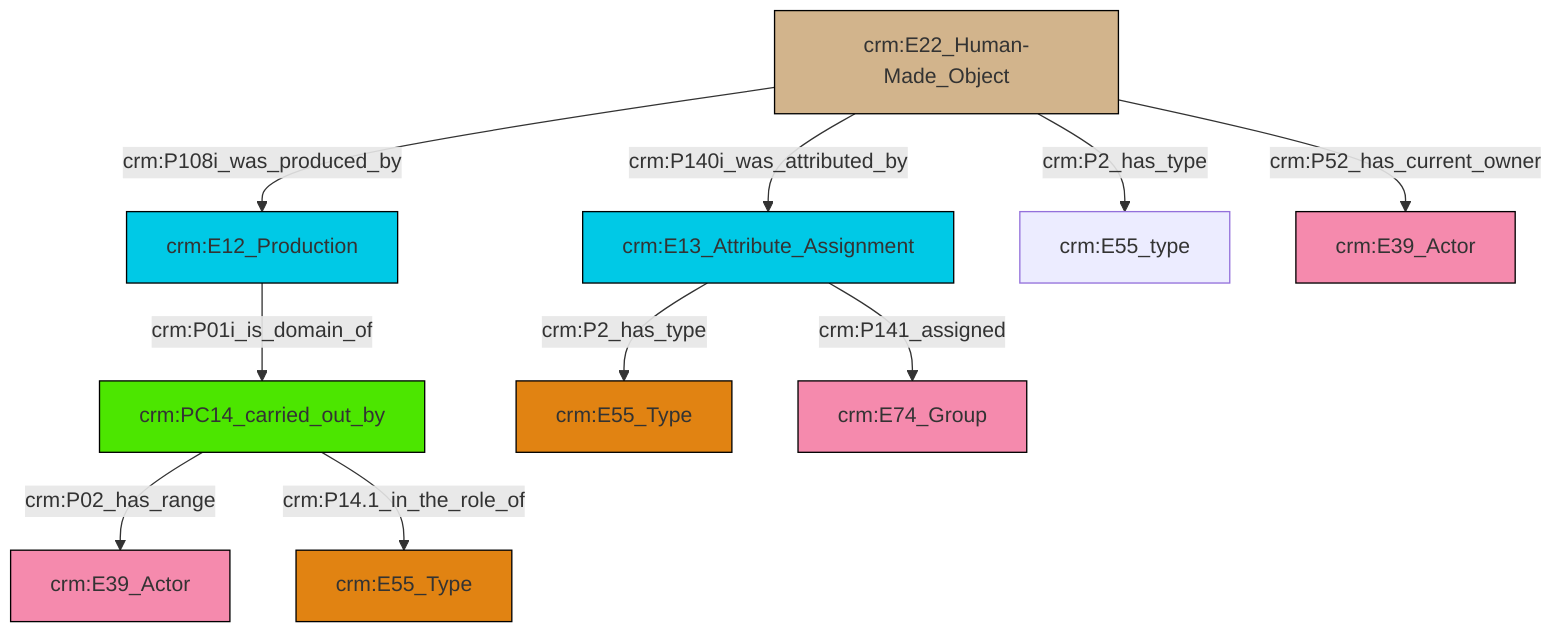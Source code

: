 graph TD
classDef Literal fill:#f2f2f2,stroke:#000000;
classDef CRM_Entity fill:#FFFFFF,stroke:#000000;
classDef Temporal_Entity fill:#00C9E6, stroke:#000000;
classDef Type fill:#E18312, stroke:#000000;
classDef Time-Span fill:#2C9C91, stroke:#000000;
classDef Appellation fill:#FFEB7F, stroke:#000000;
classDef Place fill:#008836, stroke:#000000;
classDef Persistent_Item fill:#B266B2, stroke:#000000;
classDef Conceptual_Object fill:#FFD700, stroke:#000000;
classDef Physical_Thing fill:#D2B48C, stroke:#000000;
classDef Actor fill:#f58aad, stroke:#000000;
classDef PC_Classes fill:#4ce600, stroke:#000000;
classDef Multi fill:#cccccc,stroke:#000000;

2["crm:PC14_carried_out_by"]:::PC_Classes -->|crm:P02_has_range| 0["crm:E39_Actor"]:::Actor
5["crm:E13_Attribute_Assignment"]:::Temporal_Entity -->|crm:P2_has_type| 6["crm:E55_Type"]:::Type
3["crm:E22_Human-Made_Object"]:::Physical_Thing -->|crm:P108i_was_produced_by| 7["crm:E12_Production"]:::Temporal_Entity
3["crm:E22_Human-Made_Object"]:::Physical_Thing -->|crm:P2_has_type| 10["crm:E55_type"]:::Default
7["crm:E12_Production"]:::Temporal_Entity -->|crm:P01i_is_domain_of| 2["crm:PC14_carried_out_by"]:::PC_Classes
3["crm:E22_Human-Made_Object"]:::Physical_Thing -->|crm:P52_has_current_owner| 12["crm:E39_Actor"]:::Actor
5["crm:E13_Attribute_Assignment"]:::Temporal_Entity -->|crm:P141_assigned| 15["crm:E74_Group"]:::Actor
3["crm:E22_Human-Made_Object"]:::Physical_Thing -->|crm:P140i_was_attributed_by| 5["crm:E13_Attribute_Assignment"]:::Temporal_Entity
2["crm:PC14_carried_out_by"]:::PC_Classes -->|crm:P14.1_in_the_role_of| 8["crm:E55_Type"]:::Type